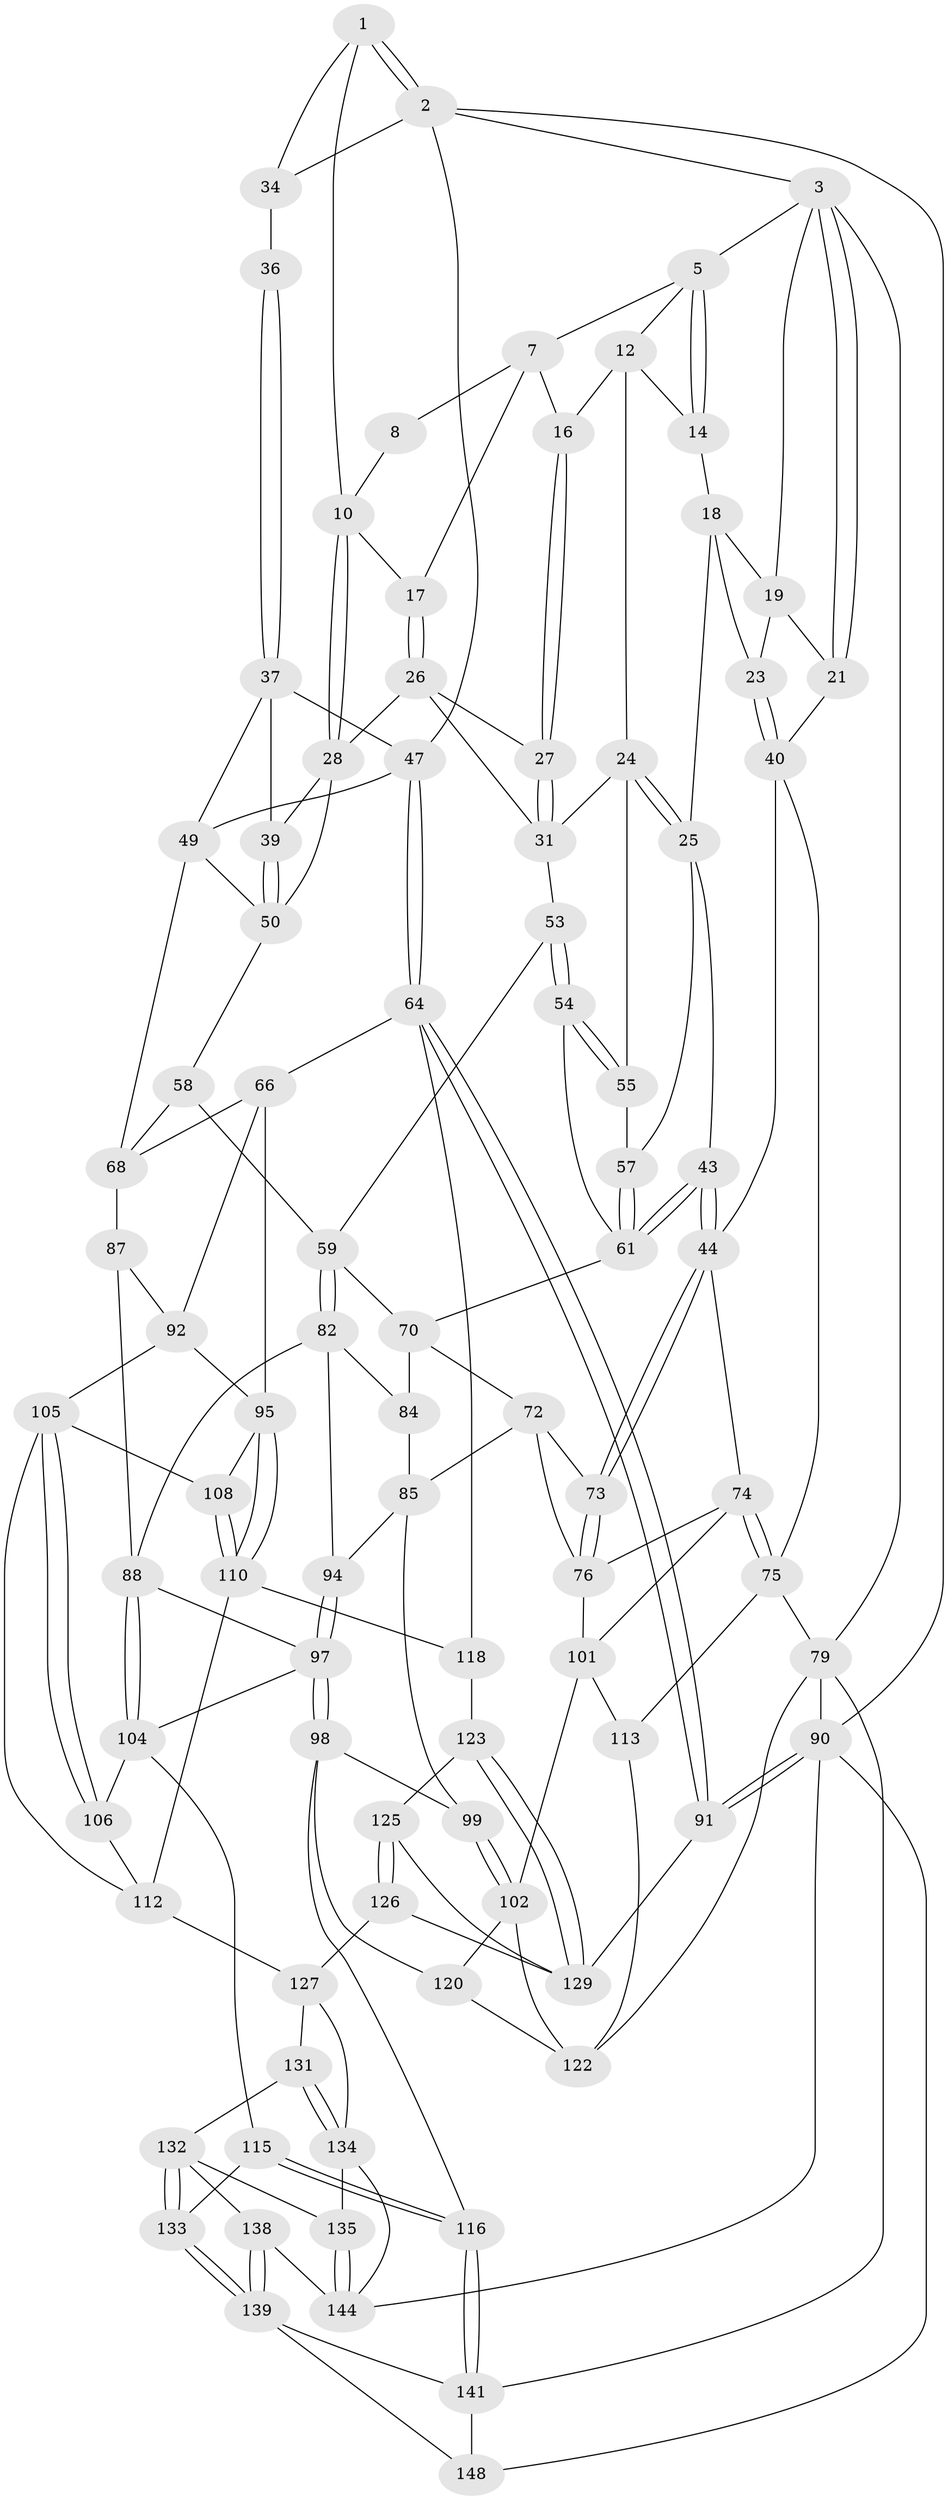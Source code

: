 // Generated by graph-tools (version 1.1) at 2025/24/03/03/25 07:24:37]
// undirected, 90 vertices, 201 edges
graph export_dot {
graph [start="1"]
  node [color=gray90,style=filled];
  1 [pos="+0.7520600145012958+0",super="+9"];
  2 [pos="+1+0",super="+33"];
  3 [pos="+0+0",super="+4"];
  5 [pos="+0.2544689682850205+0",super="+6"];
  7 [pos="+0.47409705004441+0",super="+15"];
  8 [pos="+0.659351015065047+0"];
  10 [pos="+0.7326545843442888+0.12605773921528873",super="+11"];
  12 [pos="+0.3860134025303497+0.08199404685869768",super="+13"];
  14 [pos="+0.3039082117832377+0.09690444284359338"];
  16 [pos="+0.4837691574060786+0.11355980574870418"];
  17 [pos="+0.6096757774160225+0.10733134255031548"];
  18 [pos="+0.19050531593096234+0.08743746433823009",super="+22"];
  19 [pos="+0.16758925039970685+0.05280448395017763",super="+20"];
  21 [pos="+0+0"];
  23 [pos="+0.12125126232568896+0.18356069773789258"];
  24 [pos="+0.3260060115975872+0.2004520140682058",super="+32"];
  25 [pos="+0.2972508930356571+0.21605919785873956",super="+42"];
  26 [pos="+0.5663661452008458+0.1808292589193625",super="+30"];
  27 [pos="+0.4874276976135755+0.15409781000901418"];
  28 [pos="+0.7310129705843899+0.18437071286659604",super="+29"];
  31 [pos="+0.44017627276984095+0.1861571709795825",super="+46"];
  34 [pos="+1+0",super="+35"];
  36 [pos="+0.906331264273565+0.195514403293775"];
  37 [pos="+0.8950648873769503+0.21513777203978382",super="+38"];
  39 [pos="+0.8885679335004797+0.2199984829088404"];
  40 [pos="+0.13763412822405868+0.35305600779094337",super="+41"];
  43 [pos="+0.19075676809522515+0.3668387150524499"];
  44 [pos="+0.17710337863832218+0.3729525932983457",super="+45"];
  47 [pos="+1+0.30451587536451297",super="+48"];
  49 [pos="+0.9453923535633096+0.36128080148051106",super="+52"];
  50 [pos="+0.8022196703679553+0.3825504844904345",super="+51"];
  53 [pos="+0.48677710543598013+0.3789307407402241"];
  54 [pos="+0.48655797366851555+0.37881062038987756",super="+62"];
  55 [pos="+0.3687753974309199+0.2575328462226513",super="+56"];
  57 [pos="+0.3617170976962084+0.3498709690369776"];
  58 [pos="+0.6156916846914597+0.3895196616759409"];
  59 [pos="+0.5028825537566622+0.4238786613605239",super="+60"];
  61 [pos="+0.29882553712587956+0.4070144346300187",super="+63"];
  64 [pos="+1+0.6090939784288883",super="+65"];
  66 [pos="+1+0.5869021290997584",super="+67"];
  68 [pos="+0.8394551178225655+0.47256367980963504",super="+69"];
  70 [pos="+0.3489753175155077+0.45566926793779305",super="+71"];
  72 [pos="+0.28158786731886+0.4943164571621127",super="+80"];
  73 [pos="+0.18522629134728966+0.4253725185706994"];
  74 [pos="+0+0.5596881914304711",super="+77"];
  75 [pos="+0+0.5687587846971948",super="+78"];
  76 [pos="+0.1844127886775316+0.48477287935349267",super="+81"];
  79 [pos="+0+1",super="+143"];
  82 [pos="+0.5270548145432632+0.5372849209849995",super="+83"];
  84 [pos="+0.33843335852651396+0.5032004208661092"];
  85 [pos="+0.317958594204197+0.5836512299333672",super="+86"];
  87 [pos="+0.6863303565749002+0.5371386999161737"];
  88 [pos="+0.5578587372629504+0.5612676216432992",super="+89"];
  90 [pos="+1+1",super="+147"];
  91 [pos="+1+0.8909875710831578"];
  92 [pos="+0.8304557657936295+0.5522495344674141",super="+93"];
  94 [pos="+0.43594951035158486+0.5904102583205614"];
  95 [pos="+0.8941655286436981+0.6872276726756074",super="+96"];
  97 [pos="+0.40553044333504057+0.7001408948756802",super="+100"];
  98 [pos="+0.35137747408211045+0.7339323403540787",super="+117"];
  99 [pos="+0.29631342899277+0.6824308700769292"];
  101 [pos="+0.11852073807634766+0.6463976150376766",super="+103"];
  102 [pos="+0.17146588634426377+0.7598270895252984",super="+121"];
  104 [pos="+0.5903479852131922+0.752741947216674",super="+107"];
  105 [pos="+0.7171672786078915+0.6899765522826962",super="+109"];
  106 [pos="+0.6717388252116558+0.736210979026792"];
  108 [pos="+0.8115142241177874+0.673596261707952"];
  110 [pos="+0.8678900579489973+0.7592350712565094",super="+111"];
  112 [pos="+0.8228696014333272+0.7992942183733204",super="+114"];
  113 [pos="+0+0.8077139486554936"];
  115 [pos="+0.5741404015658704+0.8166673415844635"];
  116 [pos="+0.485343495231864+0.8635117055032153"];
  118 [pos="+0.9366663875901411+0.7720609474708567",super="+119"];
  120 [pos="+0.3070393650377149+0.8722954480626006"];
  122 [pos="+0.08708760350104901+0.8601974167625268",super="+142"];
  123 [pos="+0.9654438708185117+0.840743489500782",super="+124"];
  125 [pos="+0.9148569557393642+0.8946650211867654"];
  126 [pos="+0.8940330863219141+0.9520602210862622"];
  127 [pos="+0.8751913053328791+0.967807921433053",super="+128"];
  129 [pos="+1+0.8625372841851051",super="+130"];
  131 [pos="+0.7796025247327636+0.870028218189084"];
  132 [pos="+0.669218745101255+0.865049926183317",super="+136"];
  133 [pos="+0.5887390926890498+0.8347769510211387"];
  134 [pos="+0.7372914106049692+0.9309253169902205",super="+137"];
  135 [pos="+0.7237718092027629+0.9377128981718348"];
  138 [pos="+0.6428575487625802+0.9594761840682351"];
  139 [pos="+0.6214979203333099+0.9605247463877348",super="+140"];
  141 [pos="+0.4823214671692925+0.90651166450084",super="+146"];
  144 [pos="+0.7091592196842181+0.9810154601621999",super="+145"];
  148 [pos="+0.572397317966655+1"];
  1 -- 2;
  1 -- 2;
  1 -- 10;
  1 -- 34;
  2 -- 3;
  2 -- 90;
  2 -- 34;
  2 -- 47;
  3 -- 21;
  3 -- 21;
  3 -- 79;
  3 -- 19;
  3 -- 5;
  5 -- 14;
  5 -- 14;
  5 -- 12;
  5 -- 7;
  7 -- 8;
  7 -- 16;
  7 -- 17;
  8 -- 10;
  10 -- 28;
  10 -- 28;
  10 -- 17;
  12 -- 16;
  12 -- 24;
  12 -- 14;
  14 -- 18;
  16 -- 27;
  16 -- 27;
  17 -- 26;
  17 -- 26;
  18 -- 19;
  18 -- 25;
  18 -- 23;
  19 -- 21;
  19 -- 23;
  21 -- 40;
  23 -- 40;
  23 -- 40;
  24 -- 25;
  24 -- 25;
  24 -- 55;
  24 -- 31;
  25 -- 43;
  25 -- 57;
  26 -- 27;
  26 -- 28;
  26 -- 31;
  27 -- 31;
  27 -- 31;
  28 -- 39;
  28 -- 50;
  31 -- 53;
  34 -- 36 [weight=2];
  36 -- 37;
  36 -- 37;
  37 -- 49;
  37 -- 39;
  37 -- 47;
  39 -- 50;
  39 -- 50;
  40 -- 44;
  40 -- 75;
  43 -- 44;
  43 -- 44;
  43 -- 61;
  43 -- 61;
  44 -- 73;
  44 -- 73;
  44 -- 74;
  47 -- 64;
  47 -- 64;
  47 -- 49;
  49 -- 50;
  49 -- 68;
  50 -- 58;
  53 -- 54;
  53 -- 54;
  53 -- 59;
  54 -- 55 [weight=2];
  54 -- 55;
  54 -- 61;
  55 -- 57;
  57 -- 61;
  57 -- 61;
  58 -- 59;
  58 -- 68;
  59 -- 82;
  59 -- 82;
  59 -- 70;
  61 -- 70;
  64 -- 91;
  64 -- 91;
  64 -- 66;
  64 -- 118;
  66 -- 95;
  66 -- 68;
  66 -- 92;
  68 -- 87;
  70 -- 72;
  70 -- 84;
  72 -- 73;
  72 -- 76;
  72 -- 85;
  73 -- 76;
  73 -- 76;
  74 -- 75;
  74 -- 75;
  74 -- 76;
  74 -- 101;
  75 -- 113;
  75 -- 79;
  76 -- 101;
  79 -- 90;
  79 -- 122;
  79 -- 141;
  82 -- 84;
  82 -- 94;
  82 -- 88;
  84 -- 85;
  85 -- 94;
  85 -- 99;
  87 -- 88;
  87 -- 92;
  88 -- 104;
  88 -- 104;
  88 -- 97;
  90 -- 91;
  90 -- 91;
  90 -- 148;
  90 -- 144;
  91 -- 129;
  92 -- 95;
  92 -- 105;
  94 -- 97;
  94 -- 97;
  95 -- 110;
  95 -- 110;
  95 -- 108;
  97 -- 98;
  97 -- 98;
  97 -- 104;
  98 -- 99;
  98 -- 120;
  98 -- 116;
  99 -- 102;
  99 -- 102;
  101 -- 113;
  101 -- 102;
  102 -- 120;
  102 -- 122;
  104 -- 106;
  104 -- 115;
  105 -- 106;
  105 -- 106;
  105 -- 112;
  105 -- 108;
  106 -- 112;
  108 -- 110;
  108 -- 110;
  110 -- 112;
  110 -- 118;
  112 -- 127;
  113 -- 122;
  115 -- 116;
  115 -- 116;
  115 -- 133;
  116 -- 141;
  116 -- 141;
  118 -- 123 [weight=2];
  120 -- 122;
  123 -- 129;
  123 -- 129;
  123 -- 125;
  125 -- 126;
  125 -- 126;
  125 -- 129;
  126 -- 127;
  126 -- 129;
  127 -- 134;
  127 -- 131;
  131 -- 132;
  131 -- 134;
  131 -- 134;
  132 -- 133;
  132 -- 133;
  132 -- 138;
  132 -- 135;
  133 -- 139;
  133 -- 139;
  134 -- 135;
  134 -- 144;
  135 -- 144;
  135 -- 144;
  138 -- 139;
  138 -- 139;
  138 -- 144;
  139 -- 148;
  139 -- 141;
  141 -- 148;
}

